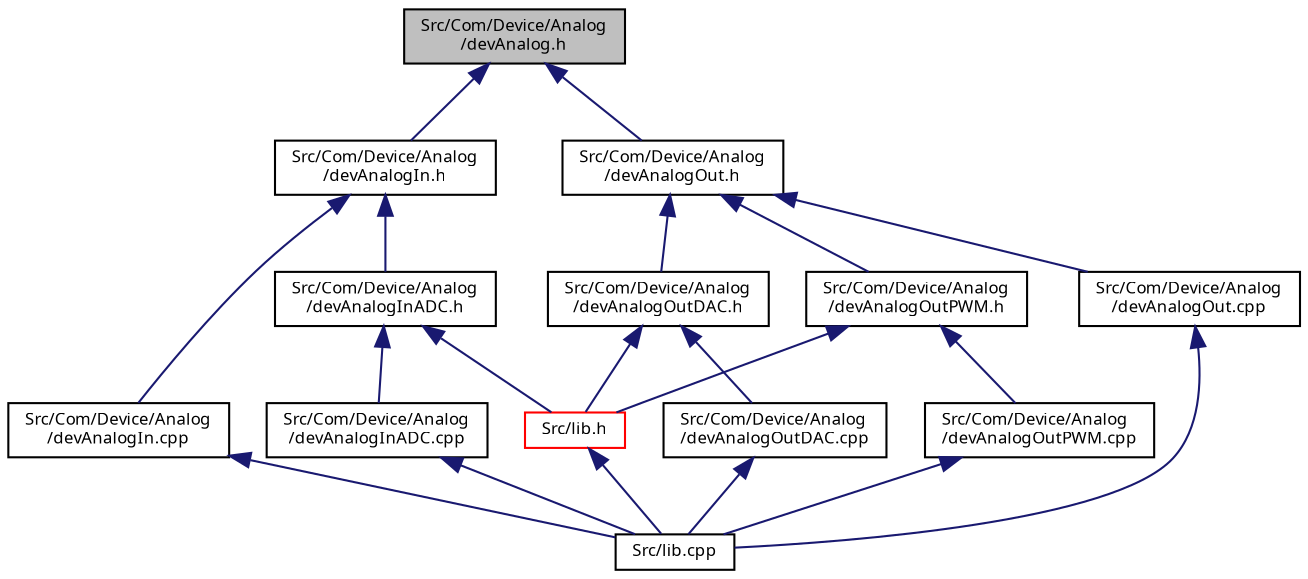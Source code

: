 digraph "Src/Com/Device/Analog/devAnalog.h"
{
  edge [fontname="Sans",fontsize="8",labelfontname="Sans",labelfontsize="8"];
  node [fontname="Sans",fontsize="8",shape=record];
  Node1 [label="Src/Com/Device/Analog\l/devAnalog.h",height=0.2,width=0.4,color="black", fillcolor="grey75", style="filled", fontcolor="black"];
  Node1 -> Node2 [dir="back",color="midnightblue",fontsize="8",style="solid",fontname="Sans"];
  Node2 [label="Src/Com/Device/Analog\l/devAnalogIn.h",height=0.2,width=0.4,color="black", fillcolor="white", style="filled",URL="$dev_analog_in_8h.html"];
  Node2 -> Node3 [dir="back",color="midnightblue",fontsize="8",style="solid",fontname="Sans"];
  Node3 [label="Src/Com/Device/Analog\l/devAnalogInADC.h",height=0.2,width=0.4,color="black", fillcolor="white", style="filled",URL="$dev_analog_in_a_d_c_8h.html"];
  Node3 -> Node4 [dir="back",color="midnightblue",fontsize="8",style="solid",fontname="Sans"];
  Node4 [label="Src/lib.h",height=0.2,width=0.4,color="red", fillcolor="white", style="filled",URL="$lib_8h.html",tooltip="Library main include file. "];
  Node4 -> Node5 [dir="back",color="midnightblue",fontsize="8",style="solid",fontname="Sans"];
  Node5 [label="Src/lib.cpp",height=0.2,width=0.4,color="black", fillcolor="white", style="filled",URL="$lib_8cpp.html",tooltip="Summary of complete library code. "];
  Node3 -> Node6 [dir="back",color="midnightblue",fontsize="8",style="solid",fontname="Sans"];
  Node6 [label="Src/Com/Device/Analog\l/devAnalogInADC.cpp",height=0.2,width=0.4,color="black", fillcolor="white", style="filled",URL="$dev_analog_in_a_d_c_8cpp.html"];
  Node6 -> Node5 [dir="back",color="midnightblue",fontsize="8",style="solid",fontname="Sans"];
  Node2 -> Node7 [dir="back",color="midnightblue",fontsize="8",style="solid",fontname="Sans"];
  Node7 [label="Src/Com/Device/Analog\l/devAnalogIn.cpp",height=0.2,width=0.4,color="black", fillcolor="white", style="filled",URL="$dev_analog_in_8cpp.html"];
  Node7 -> Node5 [dir="back",color="midnightblue",fontsize="8",style="solid",fontname="Sans"];
  Node1 -> Node8 [dir="back",color="midnightblue",fontsize="8",style="solid",fontname="Sans"];
  Node8 [label="Src/Com/Device/Analog\l/devAnalogOut.h",height=0.2,width=0.4,color="black", fillcolor="white", style="filled",URL="$dev_analog_out_8h.html"];
  Node8 -> Node9 [dir="back",color="midnightblue",fontsize="8",style="solid",fontname="Sans"];
  Node9 [label="Src/Com/Device/Analog\l/devAnalogOutDAC.h",height=0.2,width=0.4,color="black", fillcolor="white", style="filled",URL="$dev_analog_out_d_a_c_8h.html"];
  Node9 -> Node4 [dir="back",color="midnightblue",fontsize="8",style="solid",fontname="Sans"];
  Node9 -> Node10 [dir="back",color="midnightblue",fontsize="8",style="solid",fontname="Sans"];
  Node10 [label="Src/Com/Device/Analog\l/devAnalogOutDAC.cpp",height=0.2,width=0.4,color="black", fillcolor="white", style="filled",URL="$dev_analog_out_d_a_c_8cpp.html"];
  Node10 -> Node5 [dir="back",color="midnightblue",fontsize="8",style="solid",fontname="Sans"];
  Node8 -> Node11 [dir="back",color="midnightblue",fontsize="8",style="solid",fontname="Sans"];
  Node11 [label="Src/Com/Device/Analog\l/devAnalogOutPWM.h",height=0.2,width=0.4,color="black", fillcolor="white", style="filled",URL="$dev_analog_out_p_w_m_8h.html"];
  Node11 -> Node4 [dir="back",color="midnightblue",fontsize="8",style="solid",fontname="Sans"];
  Node11 -> Node12 [dir="back",color="midnightblue",fontsize="8",style="solid",fontname="Sans"];
  Node12 [label="Src/Com/Device/Analog\l/devAnalogOutPWM.cpp",height=0.2,width=0.4,color="black", fillcolor="white", style="filled",URL="$dev_analog_out_p_w_m_8cpp.html"];
  Node12 -> Node5 [dir="back",color="midnightblue",fontsize="8",style="solid",fontname="Sans"];
  Node8 -> Node13 [dir="back",color="midnightblue",fontsize="8",style="solid",fontname="Sans"];
  Node13 [label="Src/Com/Device/Analog\l/devAnalogOut.cpp",height=0.2,width=0.4,color="black", fillcolor="white", style="filled",URL="$dev_analog_out_8cpp.html"];
  Node13 -> Node5 [dir="back",color="midnightblue",fontsize="8",style="solid",fontname="Sans"];
}

